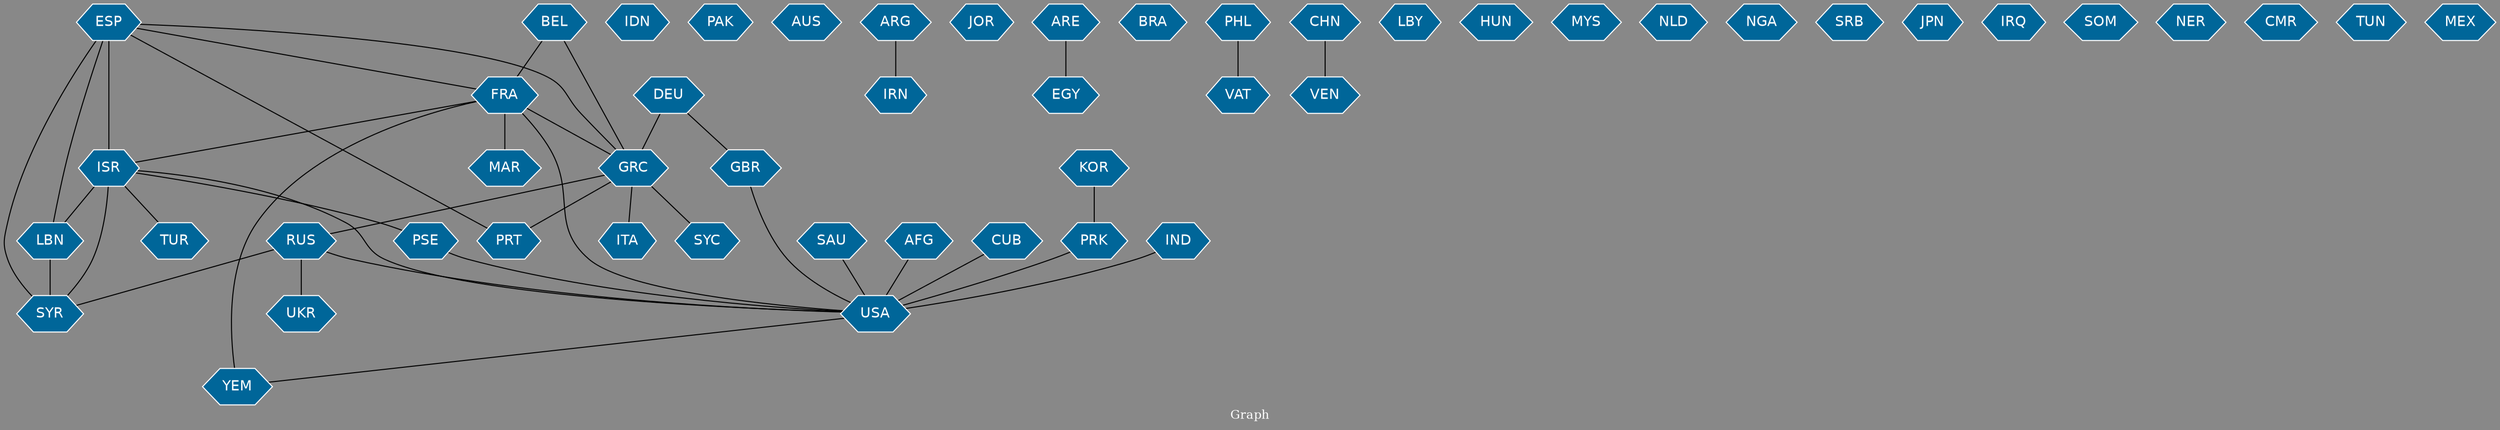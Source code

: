 // Countries together in item graph
graph {
	graph [bgcolor="#888888" fontcolor=white fontsize=12 label="Graph" outputorder=edgesfirst overlap=prism]
	node [color=white fillcolor="#006699" fontcolor=white fontname=Helvetica shape=hexagon style=filled]
	edge [arrowhead=open color=black fontcolor=white fontname=Courier fontsize=12]
		FRA [label=FRA]
		USA [label=USA]
		IDN [label=IDN]
		ITA [label=ITA]
		DEU [label=DEU]
		YEM [label=YEM]
		ISR [label=ISR]
		ESP [label=ESP]
		SYR [label=SYR]
		SAU [label=SAU]
		BEL [label=BEL]
		PAK [label=PAK]
		RUS [label=RUS]
		AUS [label=AUS]
		ARG [label=ARG]
		JOR [label=JOR]
		EGY [label=EGY]
		BRA [label=BRA]
		VAT [label=VAT]
		AFG [label=AFG]
		UKR [label=UKR]
		GRC [label=GRC]
		LBN [label=LBN]
		TUR [label=TUR]
		CUB [label=CUB]
		GBR [label=GBR]
		CHN [label=CHN]
		PRK [label=PRK]
		IRN [label=IRN]
		LBY [label=LBY]
		ARE [label=ARE]
		VEN [label=VEN]
		HUN [label=HUN]
		MYS [label=MYS]
		NLD [label=NLD]
		NGA [label=NGA]
		MAR [label=MAR]
		PSE [label=PSE]
		IND [label=IND]
		SYC [label=SYC]
		SRB [label=SRB]
		KOR [label=KOR]
		JPN [label=JPN]
		IRQ [label=IRQ]
		SOM [label=SOM]
		NER [label=NER]
		PRT [label=PRT]
		CMR [label=CMR]
		TUN [label=TUN]
		MEX [label=MEX]
		PHL [label=PHL]
			GRC -- RUS [weight=7]
			FRA -- USA [weight=4]
			KOR -- PRK [weight=1]
			ISR -- PSE [weight=3]
			PHL -- VAT [weight=1]
			ESP -- GRC [weight=1]
			ISR -- SYR [weight=2]
			ESP -- PRT [weight=1]
			ESP -- FRA [weight=1]
			ESP -- ISR [weight=8]
			RUS -- SYR [weight=1]
			IND -- USA [weight=1]
			ARG -- IRN [weight=1]
			DEU -- GRC [weight=4]
			ISR -- TUR [weight=1]
			FRA -- MAR [weight=2]
			DEU -- GBR [weight=1]
			AFG -- USA [weight=3]
			ESP -- LBN [weight=3]
			RUS -- USA [weight=1]
			CHN -- VEN [weight=1]
			BEL -- GRC [weight=3]
			LBN -- SYR [weight=3]
			RUS -- UKR [weight=3]
			PSE -- USA [weight=2]
			BEL -- FRA [weight=3]
			ESP -- SYR [weight=1]
			CUB -- USA [weight=5]
			GRC -- PRT [weight=1]
			GRC -- ITA [weight=1]
			FRA -- YEM [weight=2]
			USA -- YEM [weight=1]
			ISR -- USA [weight=1]
			GRC -- SYC [weight=1]
			FRA -- ISR [weight=1]
			FRA -- GRC [weight=1]
			ARE -- EGY [weight=1]
			PRK -- USA [weight=2]
			GBR -- USA [weight=1]
			ISR -- LBN [weight=9]
			SAU -- USA [weight=1]
}
